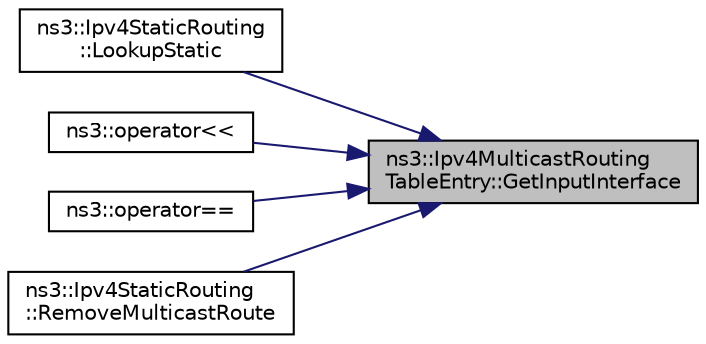 digraph "ns3::Ipv4MulticastRoutingTableEntry::GetInputInterface"
{
 // LATEX_PDF_SIZE
  edge [fontname="Helvetica",fontsize="10",labelfontname="Helvetica",labelfontsize="10"];
  node [fontname="Helvetica",fontsize="10",shape=record];
  rankdir="RL";
  Node1 [label="ns3::Ipv4MulticastRouting\lTableEntry::GetInputInterface",height=0.2,width=0.4,color="black", fillcolor="grey75", style="filled", fontcolor="black",tooltip=" "];
  Node1 -> Node2 [dir="back",color="midnightblue",fontsize="10",style="solid",fontname="Helvetica"];
  Node2 [label="ns3::Ipv4StaticRouting\l::LookupStatic",height=0.2,width=0.4,color="black", fillcolor="white", style="filled",URL="$classns3_1_1_ipv4_static_routing.html#acc26ca2e9144cec5748e51d07edf7088",tooltip="Lookup in the multicast forwarding table for destination."];
  Node1 -> Node3 [dir="back",color="midnightblue",fontsize="10",style="solid",fontname="Helvetica"];
  Node3 [label="ns3::operator\<\<",height=0.2,width=0.4,color="black", fillcolor="white", style="filled",URL="$namespacens3.html#a989b89ed276a6476d6edfbc0b8f5a978",tooltip="Stream insertion operator."];
  Node1 -> Node4 [dir="back",color="midnightblue",fontsize="10",style="solid",fontname="Helvetica"];
  Node4 [label="ns3::operator==",height=0.2,width=0.4,color="black", fillcolor="white", style="filled",URL="$namespacens3.html#a072094843022a03dcbeb1ca4dc95ec3d",tooltip="Equality operator."];
  Node1 -> Node5 [dir="back",color="midnightblue",fontsize="10",style="solid",fontname="Helvetica"];
  Node5 [label="ns3::Ipv4StaticRouting\l::RemoveMulticastRoute",height=0.2,width=0.4,color="black", fillcolor="white", style="filled",URL="$classns3_1_1_ipv4_static_routing.html#afca7bca35c67739be3ee551baaeda4ef",tooltip="Remove a route from the static multicast routing table."];
}
